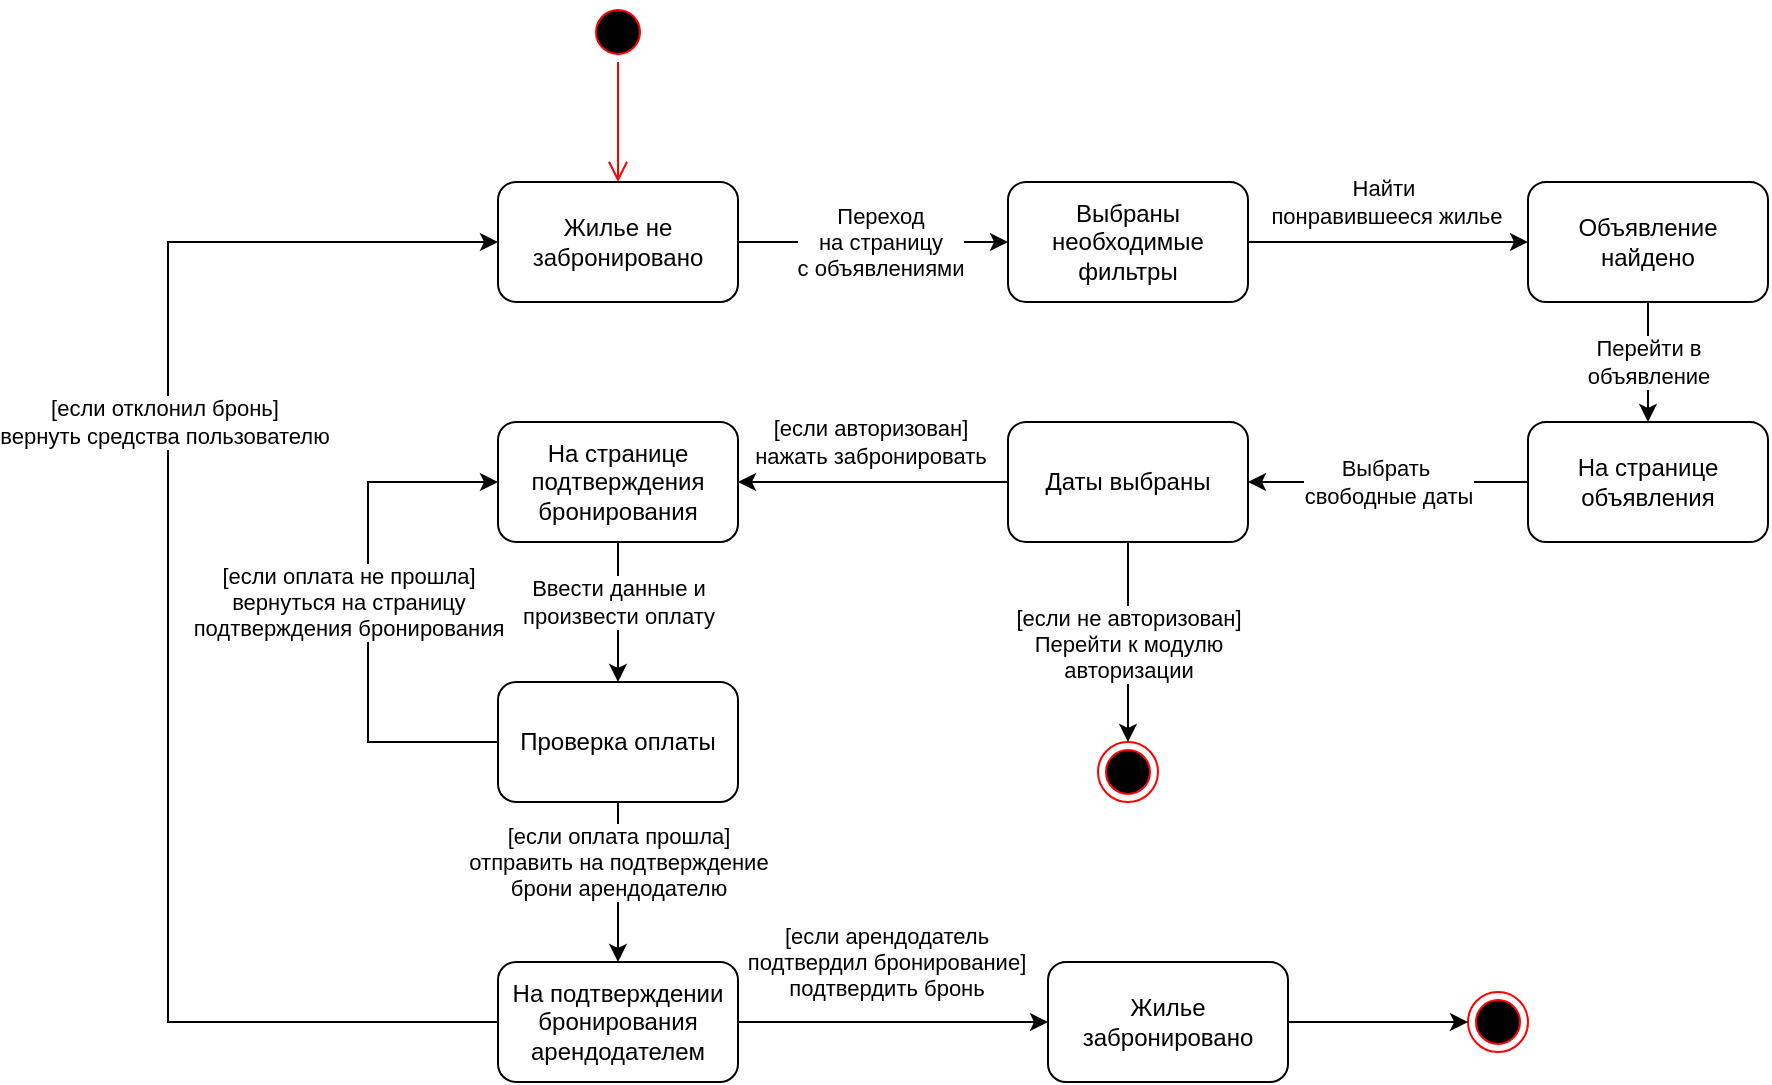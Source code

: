 <mxfile version="26.1.3">
  <diagram name="Страница — 1" id="0l-QtXNHQSi3OA3IoTZ9">
    <mxGraphModel grid="1" page="1" gridSize="10" guides="1" tooltips="1" connect="1" arrows="1" fold="1" pageScale="1" pageWidth="827" pageHeight="1169" math="0" shadow="0">
      <root>
        <mxCell id="0" />
        <mxCell id="1" parent="0" />
        <mxCell id="RvEdcch_0lG7G0I6re6Q-1" value="" style="ellipse;html=1;shape=startState;fillColor=#000000;strokeColor=#ff0000;" vertex="1" parent="1">
          <mxGeometry x="330" y="30" width="30" height="30" as="geometry" />
        </mxCell>
        <mxCell id="RvEdcch_0lG7G0I6re6Q-2" value="" style="edgeStyle=orthogonalEdgeStyle;html=1;verticalAlign=bottom;endArrow=open;endSize=8;strokeColor=#ff0000;rounded=0;" edge="1" parent="1" source="RvEdcch_0lG7G0I6re6Q-1">
          <mxGeometry relative="1" as="geometry">
            <mxPoint x="345" y="120" as="targetPoint" />
          </mxGeometry>
        </mxCell>
        <mxCell id="RvEdcch_0lG7G0I6re6Q-3" value="" style="ellipse;html=1;shape=endState;fillColor=#000000;strokeColor=#ff0000;" vertex="1" parent="1">
          <mxGeometry x="770" y="525" width="30" height="30" as="geometry" />
        </mxCell>
        <mxCell id="RvEdcch_0lG7G0I6re6Q-6" style="edgeStyle=orthogonalEdgeStyle;rounded=0;orthogonalLoop=1;jettySize=auto;html=1;exitX=1;exitY=0.5;exitDx=0;exitDy=0;entryX=0;entryY=0.5;entryDx=0;entryDy=0;" edge="1" parent="1" source="RvEdcch_0lG7G0I6re6Q-4" target="RvEdcch_0lG7G0I6re6Q-5">
          <mxGeometry relative="1" as="geometry" />
        </mxCell>
        <mxCell id="RvEdcch_0lG7G0I6re6Q-7" value="Переход&lt;div&gt;на страницу&lt;/div&gt;&lt;div&gt;с объявлениями&lt;/div&gt;" style="edgeLabel;html=1;align=center;verticalAlign=middle;resizable=0;points=[];" connectable="0" vertex="1" parent="RvEdcch_0lG7G0I6re6Q-6">
          <mxGeometry x="-0.071" y="2" relative="1" as="geometry">
            <mxPoint x="8" y="2" as="offset" />
          </mxGeometry>
        </mxCell>
        <mxCell id="RvEdcch_0lG7G0I6re6Q-4" value="Жилье не забронировано" style="rounded=1;whiteSpace=wrap;html=1;" vertex="1" parent="1">
          <mxGeometry x="285" y="120" width="120" height="60" as="geometry" />
        </mxCell>
        <mxCell id="RvEdcch_0lG7G0I6re6Q-9" style="edgeStyle=orthogonalEdgeStyle;rounded=0;orthogonalLoop=1;jettySize=auto;html=1;exitX=1;exitY=0.5;exitDx=0;exitDy=0;entryX=0;entryY=0.5;entryDx=0;entryDy=0;" edge="1" parent="1" source="RvEdcch_0lG7G0I6re6Q-5" target="RvEdcch_0lG7G0I6re6Q-8">
          <mxGeometry relative="1" as="geometry" />
        </mxCell>
        <mxCell id="RvEdcch_0lG7G0I6re6Q-10" value="Найти&amp;nbsp;&lt;div&gt;понравившееся жилье&lt;/div&gt;" style="edgeLabel;html=1;align=center;verticalAlign=middle;resizable=0;points=[];" connectable="0" vertex="1" parent="RvEdcch_0lG7G0I6re6Q-9">
          <mxGeometry x="-0.071" relative="1" as="geometry">
            <mxPoint x="4" y="-20" as="offset" />
          </mxGeometry>
        </mxCell>
        <mxCell id="RvEdcch_0lG7G0I6re6Q-5" value="Выбраны необходимые фильтры" style="rounded=1;whiteSpace=wrap;html=1;" vertex="1" parent="1">
          <mxGeometry x="540" y="120" width="120" height="60" as="geometry" />
        </mxCell>
        <mxCell id="RvEdcch_0lG7G0I6re6Q-12" style="edgeStyle=orthogonalEdgeStyle;rounded=0;orthogonalLoop=1;jettySize=auto;html=1;exitX=0.5;exitY=1;exitDx=0;exitDy=0;entryX=0.5;entryY=0;entryDx=0;entryDy=0;" edge="1" parent="1" source="RvEdcch_0lG7G0I6re6Q-8" target="RvEdcch_0lG7G0I6re6Q-11">
          <mxGeometry relative="1" as="geometry" />
        </mxCell>
        <mxCell id="RvEdcch_0lG7G0I6re6Q-13" value="Перейти в&lt;div&gt;объявление&lt;/div&gt;" style="edgeLabel;html=1;align=center;verticalAlign=middle;resizable=0;points=[];" connectable="0" vertex="1" parent="RvEdcch_0lG7G0I6re6Q-12">
          <mxGeometry x="-0.267" relative="1" as="geometry">
            <mxPoint y="8" as="offset" />
          </mxGeometry>
        </mxCell>
        <mxCell id="RvEdcch_0lG7G0I6re6Q-8" value="Объявление найдено" style="rounded=1;whiteSpace=wrap;html=1;" vertex="1" parent="1">
          <mxGeometry x="800" y="120" width="120" height="60" as="geometry" />
        </mxCell>
        <mxCell id="RvEdcch_0lG7G0I6re6Q-15" style="edgeStyle=orthogonalEdgeStyle;rounded=0;orthogonalLoop=1;jettySize=auto;html=1;exitX=0;exitY=0.5;exitDx=0;exitDy=0;entryX=1;entryY=0.5;entryDx=0;entryDy=0;" edge="1" parent="1" source="RvEdcch_0lG7G0I6re6Q-11" target="RvEdcch_0lG7G0I6re6Q-14">
          <mxGeometry relative="1" as="geometry" />
        </mxCell>
        <mxCell id="RvEdcch_0lG7G0I6re6Q-17" value="Выбрать&amp;nbsp;&lt;div&gt;свободные даты&lt;/div&gt;" style="edgeLabel;html=1;align=center;verticalAlign=middle;resizable=0;points=[];" connectable="0" vertex="1" parent="RvEdcch_0lG7G0I6re6Q-15">
          <mxGeometry x="0.018" y="-1" relative="1" as="geometry">
            <mxPoint x="1" y="1" as="offset" />
          </mxGeometry>
        </mxCell>
        <mxCell id="RvEdcch_0lG7G0I6re6Q-11" value="На странице объявления" style="rounded=1;whiteSpace=wrap;html=1;" vertex="1" parent="1">
          <mxGeometry x="800" y="240" width="120" height="60" as="geometry" />
        </mxCell>
        <mxCell id="RvEdcch_0lG7G0I6re6Q-22" style="edgeStyle=orthogonalEdgeStyle;rounded=0;orthogonalLoop=1;jettySize=auto;html=1;exitX=0;exitY=0.5;exitDx=0;exitDy=0;entryX=1;entryY=0.5;entryDx=0;entryDy=0;" edge="1" parent="1" source="RvEdcch_0lG7G0I6re6Q-14" target="RvEdcch_0lG7G0I6re6Q-21">
          <mxGeometry relative="1" as="geometry">
            <mxPoint x="410" y="270" as="targetPoint" />
          </mxGeometry>
        </mxCell>
        <mxCell id="RvEdcch_0lG7G0I6re6Q-23" value="[если авторизован]&lt;div&gt;нажать забронировать&lt;/div&gt;" style="edgeLabel;html=1;align=center;verticalAlign=middle;resizable=0;points=[];" connectable="0" vertex="1" parent="RvEdcch_0lG7G0I6re6Q-22">
          <mxGeometry x="0.122" relative="1" as="geometry">
            <mxPoint x="6" y="-20" as="offset" />
          </mxGeometry>
        </mxCell>
        <mxCell id="RvEdcch_0lG7G0I6re6Q-14" value="Даты выбраны" style="rounded=1;whiteSpace=wrap;html=1;" vertex="1" parent="1">
          <mxGeometry x="540" y="240" width="120" height="60" as="geometry" />
        </mxCell>
        <mxCell id="RvEdcch_0lG7G0I6re6Q-18" style="edgeStyle=orthogonalEdgeStyle;rounded=0;orthogonalLoop=1;jettySize=auto;html=1;exitX=0.5;exitY=1;exitDx=0;exitDy=0;entryX=0.5;entryY=0;entryDx=0;entryDy=0;" edge="1" parent="1" source="RvEdcch_0lG7G0I6re6Q-14" target="RvEdcch_0lG7G0I6re6Q-20">
          <mxGeometry relative="1" as="geometry">
            <mxPoint x="405" y="400" as="sourcePoint" />
            <Array as="points">
              <mxPoint x="600" y="320" />
              <mxPoint x="600" y="320" />
            </Array>
          </mxGeometry>
        </mxCell>
        <mxCell id="RvEdcch_0lG7G0I6re6Q-19" value="&lt;div&gt;[если не авторизован]&lt;/div&gt;Перейти к модулю&lt;div&gt;авторизации&lt;/div&gt;" style="edgeLabel;html=1;align=center;verticalAlign=middle;resizable=0;points=[];" connectable="0" vertex="1" parent="RvEdcch_0lG7G0I6re6Q-18">
          <mxGeometry x="0.086" y="1" relative="1" as="geometry">
            <mxPoint x="-1" y="-4" as="offset" />
          </mxGeometry>
        </mxCell>
        <mxCell id="RvEdcch_0lG7G0I6re6Q-20" value="" style="ellipse;html=1;shape=endState;fillColor=#000000;strokeColor=#ff0000;" vertex="1" parent="1">
          <mxGeometry x="585" y="400" width="30" height="30" as="geometry" />
        </mxCell>
        <mxCell id="RvEdcch_0lG7G0I6re6Q-25" style="edgeStyle=orthogonalEdgeStyle;rounded=0;orthogonalLoop=1;jettySize=auto;html=1;exitX=0.5;exitY=1;exitDx=0;exitDy=0;entryX=0.5;entryY=0;entryDx=0;entryDy=0;" edge="1" parent="1" source="RvEdcch_0lG7G0I6re6Q-21" target="RvEdcch_0lG7G0I6re6Q-24">
          <mxGeometry relative="1" as="geometry" />
        </mxCell>
        <mxCell id="RvEdcch_0lG7G0I6re6Q-26" value="Ввести данные и&lt;div&gt;произвести оплату&lt;/div&gt;" style="edgeLabel;html=1;align=center;verticalAlign=middle;resizable=0;points=[];" connectable="0" vertex="1" parent="RvEdcch_0lG7G0I6re6Q-25">
          <mxGeometry x="-0.257" y="-1" relative="1" as="geometry">
            <mxPoint x="1" y="4" as="offset" />
          </mxGeometry>
        </mxCell>
        <mxCell id="RvEdcch_0lG7G0I6re6Q-21" value="На странице подтверждения бронирования" style="rounded=1;whiteSpace=wrap;html=1;" vertex="1" parent="1">
          <mxGeometry x="285" y="240" width="120" height="60" as="geometry" />
        </mxCell>
        <mxCell id="RvEdcch_0lG7G0I6re6Q-27" style="edgeStyle=orthogonalEdgeStyle;rounded=0;orthogonalLoop=1;jettySize=auto;html=1;exitX=0;exitY=0.5;exitDx=0;exitDy=0;entryX=0;entryY=0.5;entryDx=0;entryDy=0;" edge="1" parent="1" source="RvEdcch_0lG7G0I6re6Q-24" target="RvEdcch_0lG7G0I6re6Q-21">
          <mxGeometry relative="1" as="geometry">
            <Array as="points">
              <mxPoint x="220" y="400" />
              <mxPoint x="220" y="270" />
            </Array>
          </mxGeometry>
        </mxCell>
        <mxCell id="RvEdcch_0lG7G0I6re6Q-28" value="[если оплата не прошла]&lt;div&gt;вернуться на страницу&lt;/div&gt;&lt;div&gt;подтверждения бронирования&lt;/div&gt;" style="edgeLabel;html=1;align=center;verticalAlign=middle;resizable=0;points=[];" connectable="0" vertex="1" parent="RvEdcch_0lG7G0I6re6Q-27">
          <mxGeometry x="-0.016" y="3" relative="1" as="geometry">
            <mxPoint x="-7" y="-7" as="offset" />
          </mxGeometry>
        </mxCell>
        <mxCell id="RvEdcch_0lG7G0I6re6Q-30" style="edgeStyle=orthogonalEdgeStyle;rounded=0;orthogonalLoop=1;jettySize=auto;html=1;exitX=0.5;exitY=1;exitDx=0;exitDy=0;entryX=0.5;entryY=0;entryDx=0;entryDy=0;" edge="1" parent="1" source="RvEdcch_0lG7G0I6re6Q-24" target="RvEdcch_0lG7G0I6re6Q-29">
          <mxGeometry relative="1" as="geometry" />
        </mxCell>
        <mxCell id="RvEdcch_0lG7G0I6re6Q-31" value="[если оплата прошла]&lt;div&gt;отправить на подтверждение&lt;/div&gt;&lt;div&gt;брони арендодателю&lt;/div&gt;" style="edgeLabel;html=1;align=center;verticalAlign=middle;resizable=0;points=[];" connectable="0" vertex="1" parent="RvEdcch_0lG7G0I6re6Q-30">
          <mxGeometry x="-0.233" relative="1" as="geometry">
            <mxPoint y="-1" as="offset" />
          </mxGeometry>
        </mxCell>
        <mxCell id="RvEdcch_0lG7G0I6re6Q-24" value="Проверка оплаты" style="rounded=1;whiteSpace=wrap;html=1;" vertex="1" parent="1">
          <mxGeometry x="285" y="370" width="120" height="60" as="geometry" />
        </mxCell>
        <mxCell id="RvEdcch_0lG7G0I6re6Q-33" style="edgeStyle=orthogonalEdgeStyle;rounded=0;orthogonalLoop=1;jettySize=auto;html=1;exitX=1;exitY=0.5;exitDx=0;exitDy=0;entryX=0;entryY=0.5;entryDx=0;entryDy=0;" edge="1" parent="1" source="RvEdcch_0lG7G0I6re6Q-29" target="RvEdcch_0lG7G0I6re6Q-32">
          <mxGeometry relative="1" as="geometry" />
        </mxCell>
        <mxCell id="RvEdcch_0lG7G0I6re6Q-34" value="[если арендодатель&lt;div&gt;подтвердил бронирование]&lt;/div&gt;&lt;div&gt;подтвердить бронь&lt;/div&gt;" style="edgeLabel;html=1;align=center;verticalAlign=middle;resizable=0;points=[];" connectable="0" vertex="1" parent="RvEdcch_0lG7G0I6re6Q-33">
          <mxGeometry x="-0.111" y="1" relative="1" as="geometry">
            <mxPoint x="5" y="-29" as="offset" />
          </mxGeometry>
        </mxCell>
        <mxCell id="RvEdcch_0lG7G0I6re6Q-36" style="edgeStyle=orthogonalEdgeStyle;rounded=0;orthogonalLoop=1;jettySize=auto;html=1;exitX=0;exitY=0.5;exitDx=0;exitDy=0;entryX=0;entryY=0.5;entryDx=0;entryDy=0;" edge="1" parent="1" source="RvEdcch_0lG7G0I6re6Q-29" target="RvEdcch_0lG7G0I6re6Q-4">
          <mxGeometry relative="1" as="geometry">
            <Array as="points">
              <mxPoint x="120" y="540" />
              <mxPoint x="120" y="150" />
            </Array>
          </mxGeometry>
        </mxCell>
        <mxCell id="RvEdcch_0lG7G0I6re6Q-37" value="[если отклонил бронь]&lt;div&gt;вернуть средства пользователю&lt;/div&gt;" style="edgeLabel;html=1;align=center;verticalAlign=middle;resizable=0;points=[];" connectable="0" vertex="1" parent="RvEdcch_0lG7G0I6re6Q-36">
          <mxGeometry x="-0.212" y="2" relative="1" as="geometry">
            <mxPoint y="-182" as="offset" />
          </mxGeometry>
        </mxCell>
        <mxCell id="RvEdcch_0lG7G0I6re6Q-29" value="На подтверждении бронирования арендодателем" style="rounded=1;whiteSpace=wrap;html=1;" vertex="1" parent="1">
          <mxGeometry x="285" y="510" width="120" height="60" as="geometry" />
        </mxCell>
        <mxCell id="RvEdcch_0lG7G0I6re6Q-35" style="edgeStyle=orthogonalEdgeStyle;rounded=0;orthogonalLoop=1;jettySize=auto;html=1;exitX=1;exitY=0.5;exitDx=0;exitDy=0;entryX=0;entryY=0.5;entryDx=0;entryDy=0;" edge="1" parent="1" source="RvEdcch_0lG7G0I6re6Q-32" target="RvEdcch_0lG7G0I6re6Q-3">
          <mxGeometry relative="1" as="geometry">
            <mxPoint x="730" y="580" as="targetPoint" />
          </mxGeometry>
        </mxCell>
        <mxCell id="RvEdcch_0lG7G0I6re6Q-32" value="Жилье забронировано" style="rounded=1;whiteSpace=wrap;html=1;" vertex="1" parent="1">
          <mxGeometry x="560" y="510" width="120" height="60" as="geometry" />
        </mxCell>
      </root>
    </mxGraphModel>
  </diagram>
</mxfile>
